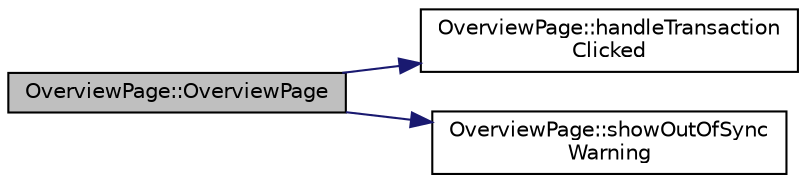 digraph "OverviewPage::OverviewPage"
{
  edge [fontname="Helvetica",fontsize="10",labelfontname="Helvetica",labelfontsize="10"];
  node [fontname="Helvetica",fontsize="10",shape=record];
  rankdir="LR";
  Node0 [label="OverviewPage::OverviewPage",height=0.2,width=0.4,color="black", fillcolor="grey75", style="filled", fontcolor="black"];
  Node0 -> Node1 [color="midnightblue",fontsize="10",style="solid",fontname="Helvetica"];
  Node1 [label="OverviewPage::handleTransaction\lClicked",height=0.2,width=0.4,color="black", fillcolor="white", style="filled",URL="$class_overview_page.html#a8de10507bde89116a691ed61e7e52507"];
  Node0 -> Node2 [color="midnightblue",fontsize="10",style="solid",fontname="Helvetica"];
  Node2 [label="OverviewPage::showOutOfSync\lWarning",height=0.2,width=0.4,color="black", fillcolor="white", style="filled",URL="$class_overview_page.html#ac96ea713a074e706b4b6eadaadeca9d1"];
}
